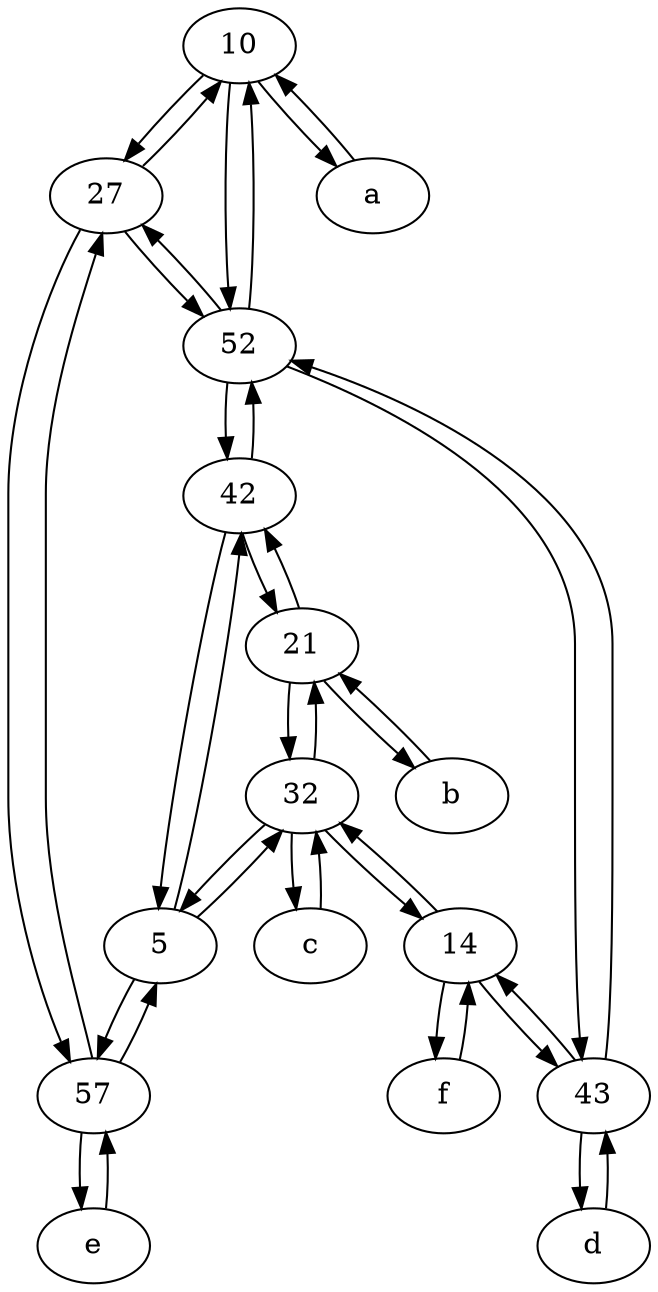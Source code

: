 digraph  {
	10;
	32;
	43;
	57;
	c [pos="20,10!"];
	21;
	d [pos="20,30!"];
	f [pos="15,45!"];
	e [pos="30,50!"];
	27;
	14;
	42;
	52;
	a [pos="40,10!"];
	b [pos="50,20!"];
	5;
	42 -> 21;
	10 -> 27;
	5 -> 42;
	52 -> 10;
	d -> 43;
	21 -> 42;
	10 -> a;
	52 -> 42;
	42 -> 5;
	c -> 32;
	43 -> d;
	14 -> f;
	b -> 21;
	57 -> 5;
	32 -> 5;
	27 -> 57;
	52 -> 27;
	f -> 14;
	42 -> 52;
	10 -> 52;
	5 -> 57;
	43 -> 14;
	27 -> 10;
	43 -> 52;
	14 -> 32;
	57 -> e;
	5 -> 32;
	32 -> 14;
	52 -> 43;
	27 -> 52;
	21 -> 32;
	e -> 57;
	32 -> c;
	32 -> 21;
	21 -> b;
	a -> 10;
	57 -> 27;
	14 -> 43;

	}